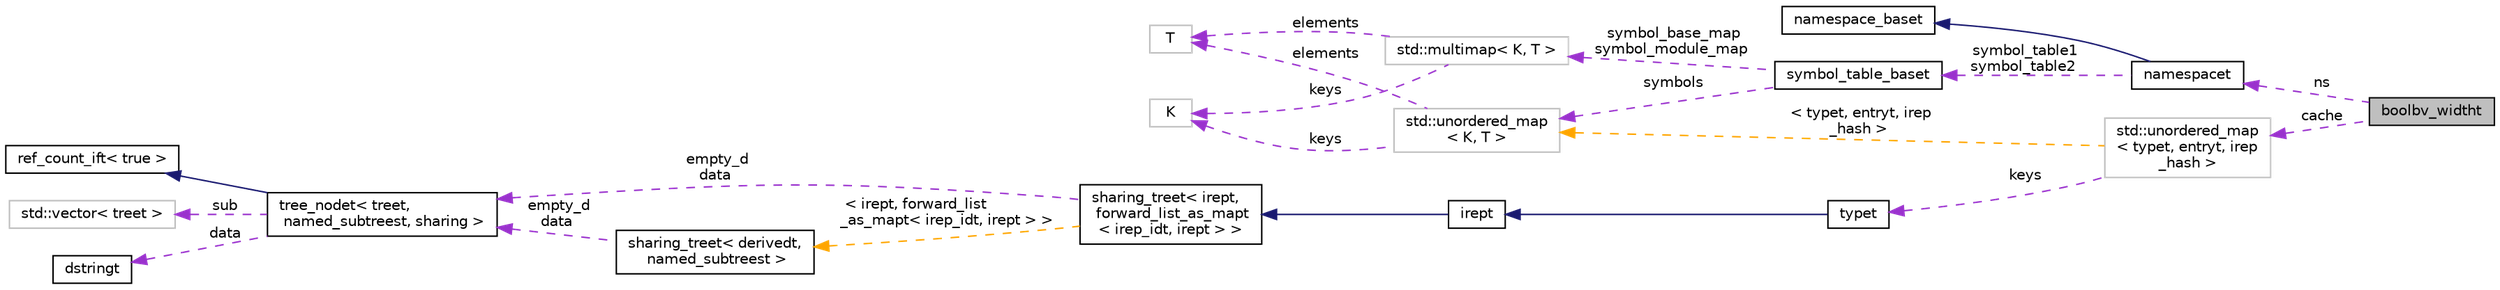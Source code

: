 digraph "boolbv_widtht"
{
 // LATEX_PDF_SIZE
  bgcolor="transparent";
  edge [fontname="Helvetica",fontsize="10",labelfontname="Helvetica",labelfontsize="10"];
  node [fontname="Helvetica",fontsize="10",shape=record];
  rankdir="LR";
  Node1 [label="boolbv_widtht",height=0.2,width=0.4,color="black", fillcolor="grey75", style="filled", fontcolor="black",tooltip=" "];
  Node2 -> Node1 [dir="back",color="darkorchid3",fontsize="10",style="dashed",label=" ns" ,fontname="Helvetica"];
  Node2 [label="namespacet",height=0.2,width=0.4,color="black",URL="$classnamespacet.html",tooltip="A namespacet is essentially one or two symbol tables bound together, to allow for symbol lookups in t..."];
  Node3 -> Node2 [dir="back",color="midnightblue",fontsize="10",style="solid",fontname="Helvetica"];
  Node3 [label="namespace_baset",height=0.2,width=0.4,color="black",URL="$classnamespace__baset.html",tooltip="Basic interface for a namespace."];
  Node4 -> Node2 [dir="back",color="darkorchid3",fontsize="10",style="dashed",label=" symbol_table1\nsymbol_table2" ,fontname="Helvetica"];
  Node4 [label="symbol_table_baset",height=0.2,width=0.4,color="black",URL="$classsymbol__table__baset.html",tooltip="The symbol table base class interface."];
  Node5 -> Node4 [dir="back",color="darkorchid3",fontsize="10",style="dashed",label=" symbol_base_map\nsymbol_module_map" ,fontname="Helvetica"];
  Node5 [label="std::multimap\< K, T \>",height=0.2,width=0.4,color="grey75",tooltip="STL class."];
  Node6 -> Node5 [dir="back",color="darkorchid3",fontsize="10",style="dashed",label=" keys" ,fontname="Helvetica"];
  Node6 [label="K",height=0.2,width=0.4,color="grey75",tooltip=" "];
  Node7 -> Node5 [dir="back",color="darkorchid3",fontsize="10",style="dashed",label=" elements" ,fontname="Helvetica"];
  Node7 [label="T",height=0.2,width=0.4,color="grey75",tooltip=" "];
  Node8 -> Node4 [dir="back",color="darkorchid3",fontsize="10",style="dashed",label=" symbols" ,fontname="Helvetica"];
  Node8 [label="std::unordered_map\l\< K, T \>",height=0.2,width=0.4,color="grey75",tooltip="STL class."];
  Node6 -> Node8 [dir="back",color="darkorchid3",fontsize="10",style="dashed",label=" keys" ,fontname="Helvetica"];
  Node7 -> Node8 [dir="back",color="darkorchid3",fontsize="10",style="dashed",label=" elements" ,fontname="Helvetica"];
  Node9 -> Node1 [dir="back",color="darkorchid3",fontsize="10",style="dashed",label=" cache" ,fontname="Helvetica"];
  Node9 [label="std::unordered_map\l\< typet, entryt, irep\l_hash \>",height=0.2,width=0.4,color="grey75",tooltip=" "];
  Node10 -> Node9 [dir="back",color="darkorchid3",fontsize="10",style="dashed",label=" keys" ,fontname="Helvetica"];
  Node10 [label="typet",height=0.2,width=0.4,color="black",URL="$classtypet.html",tooltip="The type of an expression, extends irept."];
  Node11 -> Node10 [dir="back",color="midnightblue",fontsize="10",style="solid",fontname="Helvetica"];
  Node11 [label="irept",height=0.2,width=0.4,color="black",URL="$classirept.html",tooltip="There are a large number of kinds of tree structured or tree-like data in CPROVER."];
  Node12 -> Node11 [dir="back",color="midnightblue",fontsize="10",style="solid",fontname="Helvetica"];
  Node12 [label="sharing_treet\< irept,\l forward_list_as_mapt\l\< irep_idt, irept \> \>",height=0.2,width=0.4,color="black",URL="$classsharing__treet.html",tooltip=" "];
  Node13 -> Node12 [dir="back",color="darkorchid3",fontsize="10",style="dashed",label=" empty_d\ndata" ,fontname="Helvetica"];
  Node13 [label="tree_nodet\< treet,\l named_subtreest, sharing \>",height=0.2,width=0.4,color="black",URL="$classtree__nodet.html",tooltip="A node with data in a tree, it contains:"];
  Node14 -> Node13 [dir="back",color="midnightblue",fontsize="10",style="solid",fontname="Helvetica"];
  Node14 [label="ref_count_ift\< true \>",height=0.2,width=0.4,color="black",URL="$structref__count__ift_3_01true_01_4.html",tooltip=" "];
  Node15 -> Node13 [dir="back",color="darkorchid3",fontsize="10",style="dashed",label=" sub" ,fontname="Helvetica"];
  Node15 [label="std::vector\< treet \>",height=0.2,width=0.4,color="grey75",tooltip=" "];
  Node17 -> Node13 [dir="back",color="darkorchid3",fontsize="10",style="dashed",label=" data" ,fontname="Helvetica"];
  Node17 [label="dstringt",height=0.2,width=0.4,color="black",URL="$classdstringt.html",tooltip="dstringt has one field, an unsigned integer no which is an index into a static table of strings."];
  Node18 -> Node12 [dir="back",color="orange",fontsize="10",style="dashed",label=" \< irept, forward_list\l_as_mapt\< irep_idt, irept \> \>" ,fontname="Helvetica"];
  Node18 [label="sharing_treet\< derivedt,\l named_subtreest \>",height=0.2,width=0.4,color="black",URL="$classsharing__treet.html",tooltip="Base class for tree-like data structures with sharing."];
  Node13 -> Node18 [dir="back",color="darkorchid3",fontsize="10",style="dashed",label=" empty_d\ndata" ,fontname="Helvetica"];
  Node8 -> Node9 [dir="back",color="orange",fontsize="10",style="dashed",label=" \< typet, entryt, irep\l_hash \>" ,fontname="Helvetica"];
}
